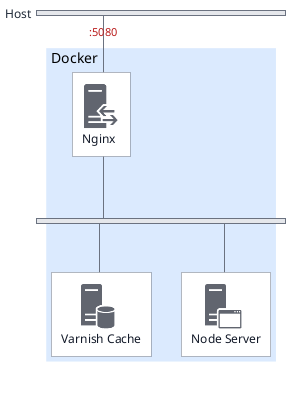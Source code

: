 @startuml

<style>
nwdiagDiagram {
  network {
    BackGroundColor #E5E7EB
    LineColor #6B7280
    FontColor #1F2937
  }
  arrow {
    FontColor #B91C1C
    LineColor #6B7280
  }
  server {
    BackGroundColor #ffffff
    LineColor #6B7280
    FontColor #111827
  }
  group {
    BackGroundColor #DBEAFE
    FontSize 14
  }
}
</style>

skinparam shadowing false
skinparam defaultTextAlignment center

!include <office/Servers/application_server>
!include <office/Servers/database_server>
!include <office/Servers/reverse_proxy>

nwdiag {

  group {
    description = "Docker"
    nginx
    varnish
    node
  }

  network host {
    description = "Host"
    width = full
    nginx [description="<$reverse_proxy>\nNginx" address = ":5080"]
  }

  network backend {
    description = ""
    width = full
    nginx
    varnish [description="      <$database_server>\nVarnish Cache"]
    node [description="    <$application_server>\nNode Server"]
  }
}
@enduml
